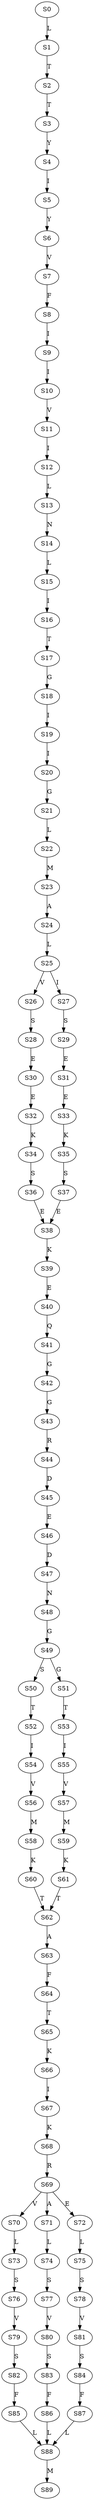 strict digraph  {
	S0 -> S1 [ label = L ];
	S1 -> S2 [ label = T ];
	S2 -> S3 [ label = T ];
	S3 -> S4 [ label = Y ];
	S4 -> S5 [ label = I ];
	S5 -> S6 [ label = Y ];
	S6 -> S7 [ label = V ];
	S7 -> S8 [ label = F ];
	S8 -> S9 [ label = I ];
	S9 -> S10 [ label = I ];
	S10 -> S11 [ label = V ];
	S11 -> S12 [ label = I ];
	S12 -> S13 [ label = L ];
	S13 -> S14 [ label = N ];
	S14 -> S15 [ label = L ];
	S15 -> S16 [ label = I ];
	S16 -> S17 [ label = T ];
	S17 -> S18 [ label = G ];
	S18 -> S19 [ label = I ];
	S19 -> S20 [ label = I ];
	S20 -> S21 [ label = G ];
	S21 -> S22 [ label = L ];
	S22 -> S23 [ label = M ];
	S23 -> S24 [ label = A ];
	S24 -> S25 [ label = L ];
	S25 -> S26 [ label = V ];
	S25 -> S27 [ label = I ];
	S26 -> S28 [ label = S ];
	S27 -> S29 [ label = S ];
	S28 -> S30 [ label = E ];
	S29 -> S31 [ label = E ];
	S30 -> S32 [ label = E ];
	S31 -> S33 [ label = E ];
	S32 -> S34 [ label = K ];
	S33 -> S35 [ label = K ];
	S34 -> S36 [ label = S ];
	S35 -> S37 [ label = S ];
	S36 -> S38 [ label = E ];
	S37 -> S38 [ label = E ];
	S38 -> S39 [ label = K ];
	S39 -> S40 [ label = E ];
	S40 -> S41 [ label = Q ];
	S41 -> S42 [ label = G ];
	S42 -> S43 [ label = G ];
	S43 -> S44 [ label = R ];
	S44 -> S45 [ label = D ];
	S45 -> S46 [ label = E ];
	S46 -> S47 [ label = D ];
	S47 -> S48 [ label = N ];
	S48 -> S49 [ label = G ];
	S49 -> S50 [ label = S ];
	S49 -> S51 [ label = G ];
	S50 -> S52 [ label = T ];
	S51 -> S53 [ label = T ];
	S52 -> S54 [ label = I ];
	S53 -> S55 [ label = I ];
	S54 -> S56 [ label = V ];
	S55 -> S57 [ label = V ];
	S56 -> S58 [ label = M ];
	S57 -> S59 [ label = M ];
	S58 -> S60 [ label = K ];
	S59 -> S61 [ label = K ];
	S60 -> S62 [ label = T ];
	S61 -> S62 [ label = T ];
	S62 -> S63 [ label = A ];
	S63 -> S64 [ label = F ];
	S64 -> S65 [ label = T ];
	S65 -> S66 [ label = K ];
	S66 -> S67 [ label = I ];
	S67 -> S68 [ label = K ];
	S68 -> S69 [ label = R ];
	S69 -> S70 [ label = V ];
	S69 -> S71 [ label = A ];
	S69 -> S72 [ label = E ];
	S70 -> S73 [ label = L ];
	S71 -> S74 [ label = L ];
	S72 -> S75 [ label = L ];
	S73 -> S76 [ label = S ];
	S74 -> S77 [ label = S ];
	S75 -> S78 [ label = S ];
	S76 -> S79 [ label = V ];
	S77 -> S80 [ label = V ];
	S78 -> S81 [ label = V ];
	S79 -> S82 [ label = S ];
	S80 -> S83 [ label = S ];
	S81 -> S84 [ label = S ];
	S82 -> S85 [ label = F ];
	S83 -> S86 [ label = F ];
	S84 -> S87 [ label = F ];
	S85 -> S88 [ label = L ];
	S86 -> S88 [ label = L ];
	S87 -> S88 [ label = L ];
	S88 -> S89 [ label = M ];
}
